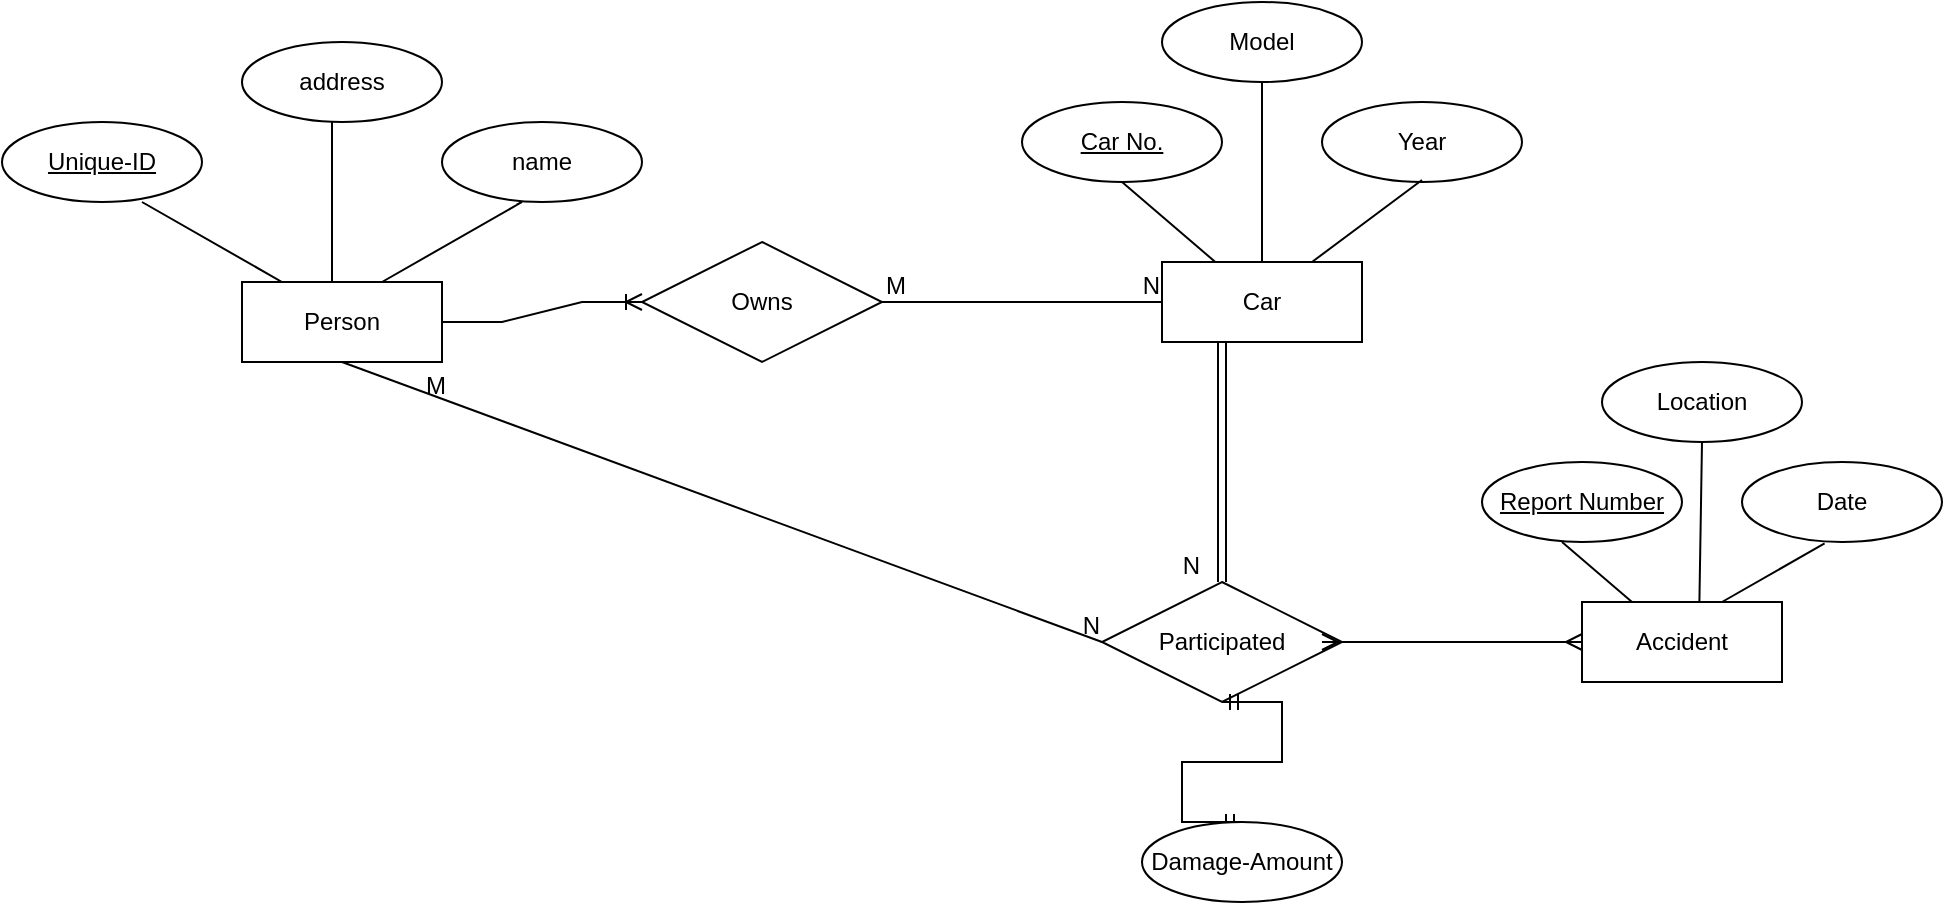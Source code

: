 <mxfile version="21.0.6" type="github">
  <diagram name="Page-1" id="e56a1550-8fbb-45ad-956c-1786394a9013">
    <mxGraphModel dx="794" dy="430" grid="1" gridSize="10" guides="1" tooltips="1" connect="1" arrows="1" fold="1" page="1" pageScale="1" pageWidth="1100" pageHeight="850" background="none" math="0" shadow="0">
      <root>
        <mxCell id="0" />
        <mxCell id="1" parent="0" />
        <mxCell id="4p-brQcr_8AMaZ8dzpAH-2" value="Unique-ID" style="ellipse;whiteSpace=wrap;html=1;align=center;fontStyle=4;" parent="1" vertex="1">
          <mxGeometry x="50" y="130" width="100" height="40" as="geometry" />
        </mxCell>
        <mxCell id="4p-brQcr_8AMaZ8dzpAH-3" value="address" style="ellipse;whiteSpace=wrap;html=1;align=center;" parent="1" vertex="1">
          <mxGeometry x="170" y="90" width="100" height="40" as="geometry" />
        </mxCell>
        <mxCell id="4p-brQcr_8AMaZ8dzpAH-4" value="name" style="ellipse;whiteSpace=wrap;html=1;align=center;" parent="1" vertex="1">
          <mxGeometry x="270" y="130" width="100" height="40" as="geometry" />
        </mxCell>
        <mxCell id="4p-brQcr_8AMaZ8dzpAH-5" value="Person" style="whiteSpace=wrap;html=1;align=center;" parent="1" vertex="1">
          <mxGeometry x="170" y="210" width="100" height="40" as="geometry" />
        </mxCell>
        <mxCell id="4p-brQcr_8AMaZ8dzpAH-8" value="" style="endArrow=none;html=1;rounded=0;entryX=0.75;entryY=0;entryDx=0;entryDy=0;" parent="1" target="4p-brQcr_8AMaZ8dzpAH-5" edge="1">
          <mxGeometry relative="1" as="geometry">
            <mxPoint x="120" y="170" as="sourcePoint" />
            <mxPoint x="280" y="170" as="targetPoint" />
            <Array as="points">
              <mxPoint x="190" y="210" />
            </Array>
          </mxGeometry>
        </mxCell>
        <mxCell id="4p-brQcr_8AMaZ8dzpAH-9" value="" style="endArrow=none;html=1;rounded=0;" parent="1" edge="1">
          <mxGeometry relative="1" as="geometry">
            <mxPoint x="215" y="130" as="sourcePoint" />
            <mxPoint x="215" y="210" as="targetPoint" />
          </mxGeometry>
        </mxCell>
        <mxCell id="4p-brQcr_8AMaZ8dzpAH-10" value="" style="endArrow=none;html=1;rounded=0;exitX=0.373;exitY=1.033;exitDx=0;exitDy=0;exitPerimeter=0;" parent="1" source="4p-brQcr_8AMaZ8dzpAH-4" edge="1">
          <mxGeometry relative="1" as="geometry">
            <mxPoint x="320" y="170" as="sourcePoint" />
            <mxPoint x="240" y="210" as="targetPoint" />
            <Array as="points">
              <mxPoint x="310" y="170" />
            </Array>
          </mxGeometry>
        </mxCell>
        <mxCell id="4p-brQcr_8AMaZ8dzpAH-11" value="" style="edgeStyle=entityRelationEdgeStyle;fontSize=12;html=1;endArrow=ERoneToMany;rounded=0;" parent="1" edge="1">
          <mxGeometry width="100" height="100" relative="1" as="geometry">
            <mxPoint x="270" y="230" as="sourcePoint" />
            <mxPoint x="370" y="220" as="targetPoint" />
          </mxGeometry>
        </mxCell>
        <mxCell id="4p-brQcr_8AMaZ8dzpAH-12" value="Owns" style="shape=rhombus;perimeter=rhombusPerimeter;whiteSpace=wrap;html=1;align=center;" parent="1" vertex="1">
          <mxGeometry x="370" y="190" width="120" height="60" as="geometry" />
        </mxCell>
        <mxCell id="4p-brQcr_8AMaZ8dzpAH-13" value="" style="endArrow=none;html=1;rounded=0;" parent="1" edge="1">
          <mxGeometry relative="1" as="geometry">
            <mxPoint x="490" y="220" as="sourcePoint" />
            <mxPoint x="630" y="220" as="targetPoint" />
          </mxGeometry>
        </mxCell>
        <mxCell id="4p-brQcr_8AMaZ8dzpAH-14" value="M" style="resizable=0;html=1;whiteSpace=wrap;align=left;verticalAlign=bottom;" parent="4p-brQcr_8AMaZ8dzpAH-13" connectable="0" vertex="1">
          <mxGeometry x="-1" relative="1" as="geometry" />
        </mxCell>
        <mxCell id="4p-brQcr_8AMaZ8dzpAH-15" value="N" style="resizable=0;html=1;whiteSpace=wrap;align=right;verticalAlign=bottom;" parent="4p-brQcr_8AMaZ8dzpAH-13" connectable="0" vertex="1">
          <mxGeometry x="1" relative="1" as="geometry" />
        </mxCell>
        <mxCell id="4p-brQcr_8AMaZ8dzpAH-16" value="Car" style="whiteSpace=wrap;html=1;align=center;" parent="1" vertex="1">
          <mxGeometry x="630" y="200" width="100" height="40" as="geometry" />
        </mxCell>
        <mxCell id="4p-brQcr_8AMaZ8dzpAH-19" value="Car No." style="ellipse;whiteSpace=wrap;html=1;align=center;fontStyle=4;" parent="1" vertex="1">
          <mxGeometry x="560" y="120" width="100" height="40" as="geometry" />
        </mxCell>
        <mxCell id="4p-brQcr_8AMaZ8dzpAH-20" value="Model" style="ellipse;whiteSpace=wrap;html=1;align=center;" parent="1" vertex="1">
          <mxGeometry x="630" y="70" width="100" height="40" as="geometry" />
        </mxCell>
        <mxCell id="4p-brQcr_8AMaZ8dzpAH-21" value="Year" style="ellipse;whiteSpace=wrap;html=1;align=center;" parent="1" vertex="1">
          <mxGeometry x="710" y="120" width="100" height="40" as="geometry" />
        </mxCell>
        <mxCell id="4p-brQcr_8AMaZ8dzpAH-22" value="" style="endArrow=none;html=1;rounded=0;" parent="1" target="4p-brQcr_8AMaZ8dzpAH-16" edge="1">
          <mxGeometry relative="1" as="geometry">
            <mxPoint x="610" y="160" as="sourcePoint" />
            <mxPoint x="770" y="160" as="targetPoint" />
          </mxGeometry>
        </mxCell>
        <mxCell id="4p-brQcr_8AMaZ8dzpAH-23" value="" style="endArrow=none;html=1;rounded=0;entryX=0.5;entryY=0;entryDx=0;entryDy=0;" parent="1" target="4p-brQcr_8AMaZ8dzpAH-16" edge="1">
          <mxGeometry relative="1" as="geometry">
            <mxPoint x="680" y="110" as="sourcePoint" />
            <mxPoint x="840" y="110" as="targetPoint" />
            <Array as="points" />
          </mxGeometry>
        </mxCell>
        <mxCell id="4p-brQcr_8AMaZ8dzpAH-24" value="" style="endArrow=none;html=1;rounded=0;entryX=0.75;entryY=0;entryDx=0;entryDy=0;" parent="1" target="4p-brQcr_8AMaZ8dzpAH-16" edge="1">
          <mxGeometry relative="1" as="geometry">
            <mxPoint x="760" y="159" as="sourcePoint" />
            <mxPoint x="920" y="159" as="targetPoint" />
          </mxGeometry>
        </mxCell>
        <mxCell id="4p-brQcr_8AMaZ8dzpAH-26" value="Participated" style="shape=rhombus;perimeter=rhombusPerimeter;whiteSpace=wrap;html=1;align=center;" parent="1" vertex="1">
          <mxGeometry x="600" y="360" width="120" height="60" as="geometry" />
        </mxCell>
        <mxCell id="4p-brQcr_8AMaZ8dzpAH-27" value="" style="endArrow=none;html=1;rounded=0;entryX=0;entryY=0.5;entryDx=0;entryDy=0;" parent="1" target="4p-brQcr_8AMaZ8dzpAH-26" edge="1">
          <mxGeometry relative="1" as="geometry">
            <mxPoint x="220" y="250" as="sourcePoint" />
            <mxPoint x="380" y="250" as="targetPoint" />
          </mxGeometry>
        </mxCell>
        <mxCell id="4p-brQcr_8AMaZ8dzpAH-28" value="M" style="resizable=0;html=1;whiteSpace=wrap;align=left;verticalAlign=bottom;" parent="4p-brQcr_8AMaZ8dzpAH-27" connectable="0" vertex="1">
          <mxGeometry x="-1" relative="1" as="geometry">
            <mxPoint x="40" y="20" as="offset" />
          </mxGeometry>
        </mxCell>
        <mxCell id="4p-brQcr_8AMaZ8dzpAH-29" value="N" style="resizable=0;html=1;whiteSpace=wrap;align=right;verticalAlign=bottom;" parent="4p-brQcr_8AMaZ8dzpAH-27" connectable="0" vertex="1">
          <mxGeometry x="1" relative="1" as="geometry" />
        </mxCell>
        <mxCell id="4p-brQcr_8AMaZ8dzpAH-30" value="" style="edgeStyle=entityRelationEdgeStyle;fontSize=12;html=1;endArrow=ERmany;startArrow=ERmany;rounded=0;" parent="1" edge="1">
          <mxGeometry width="100" height="100" relative="1" as="geometry">
            <mxPoint x="710" y="390" as="sourcePoint" />
            <mxPoint x="840" y="390" as="targetPoint" />
          </mxGeometry>
        </mxCell>
        <mxCell id="4p-brQcr_8AMaZ8dzpAH-31" value="Accident" style="whiteSpace=wrap;html=1;align=center;" parent="1" vertex="1">
          <mxGeometry x="840" y="370" width="100" height="40" as="geometry" />
        </mxCell>
        <mxCell id="4p-brQcr_8AMaZ8dzpAH-33" value="Report Number" style="ellipse;whiteSpace=wrap;html=1;align=center;fontStyle=4;" parent="1" vertex="1">
          <mxGeometry x="790" y="300" width="100" height="40" as="geometry" />
        </mxCell>
        <mxCell id="4p-brQcr_8AMaZ8dzpAH-34" value="Location" style="ellipse;whiteSpace=wrap;html=1;align=center;" parent="1" vertex="1">
          <mxGeometry x="850" y="250" width="100" height="40" as="geometry" />
        </mxCell>
        <mxCell id="4p-brQcr_8AMaZ8dzpAH-35" value="Date" style="ellipse;whiteSpace=wrap;html=1;align=center;" parent="1" vertex="1">
          <mxGeometry x="920" y="300" width="100" height="40" as="geometry" />
        </mxCell>
        <mxCell id="4p-brQcr_8AMaZ8dzpAH-36" value="" style="edgeStyle=entityRelationEdgeStyle;fontSize=12;html=1;endArrow=ERmandOne;startArrow=ERmandOne;rounded=0;entryX=0.5;entryY=1;entryDx=0;entryDy=0;exitX=0.5;exitY=0;exitDx=0;exitDy=0;" parent="1" source="4p-brQcr_8AMaZ8dzpAH-37" target="4p-brQcr_8AMaZ8dzpAH-26" edge="1">
          <mxGeometry width="100" height="100" relative="1" as="geometry">
            <mxPoint x="660" y="480" as="sourcePoint" />
            <mxPoint x="665" y="420" as="targetPoint" />
          </mxGeometry>
        </mxCell>
        <mxCell id="4p-brQcr_8AMaZ8dzpAH-37" value="Damage-Amount" style="ellipse;whiteSpace=wrap;html=1;align=center;" parent="1" vertex="1">
          <mxGeometry x="620" y="480" width="100" height="40" as="geometry" />
        </mxCell>
        <mxCell id="4p-brQcr_8AMaZ8dzpAH-38" value="" style="endArrow=none;html=1;rounded=0;entryX=0.25;entryY=0;entryDx=0;entryDy=0;" parent="1" target="4p-brQcr_8AMaZ8dzpAH-31" edge="1">
          <mxGeometry relative="1" as="geometry">
            <mxPoint x="830" y="340" as="sourcePoint" />
            <mxPoint x="990" y="340" as="targetPoint" />
          </mxGeometry>
        </mxCell>
        <mxCell id="4p-brQcr_8AMaZ8dzpAH-39" value="" style="endArrow=none;html=1;rounded=0;entryX=0.587;entryY=0;entryDx=0;entryDy=0;entryPerimeter=0;" parent="1" target="4p-brQcr_8AMaZ8dzpAH-31" edge="1">
          <mxGeometry relative="1" as="geometry">
            <mxPoint x="900" y="290" as="sourcePoint" />
            <mxPoint x="900" y="360" as="targetPoint" />
          </mxGeometry>
        </mxCell>
        <mxCell id="4p-brQcr_8AMaZ8dzpAH-41" value="" style="endArrow=none;html=1;rounded=0;entryX=0.413;entryY=1.017;entryDx=0;entryDy=0;entryPerimeter=0;" parent="1" target="4p-brQcr_8AMaZ8dzpAH-35" edge="1">
          <mxGeometry relative="1" as="geometry">
            <mxPoint x="910" y="370" as="sourcePoint" />
            <mxPoint x="1070" y="370" as="targetPoint" />
          </mxGeometry>
        </mxCell>
        <mxCell id="4p-brQcr_8AMaZ8dzpAH-42" value="" style="shape=link;html=1;rounded=0;entryX=0.5;entryY=0;entryDx=0;entryDy=0;" parent="1" target="4p-brQcr_8AMaZ8dzpAH-26" edge="1">
          <mxGeometry relative="1" as="geometry">
            <mxPoint x="660" y="240" as="sourcePoint" />
            <mxPoint x="820" y="240" as="targetPoint" />
          </mxGeometry>
        </mxCell>
        <mxCell id="4p-brQcr_8AMaZ8dzpAH-43" value="N" style="resizable=0;html=1;whiteSpace=wrap;align=right;verticalAlign=bottom;" parent="4p-brQcr_8AMaZ8dzpAH-42" connectable="0" vertex="1">
          <mxGeometry x="1" relative="1" as="geometry">
            <mxPoint x="-10" as="offset" />
          </mxGeometry>
        </mxCell>
      </root>
    </mxGraphModel>
  </diagram>
</mxfile>
